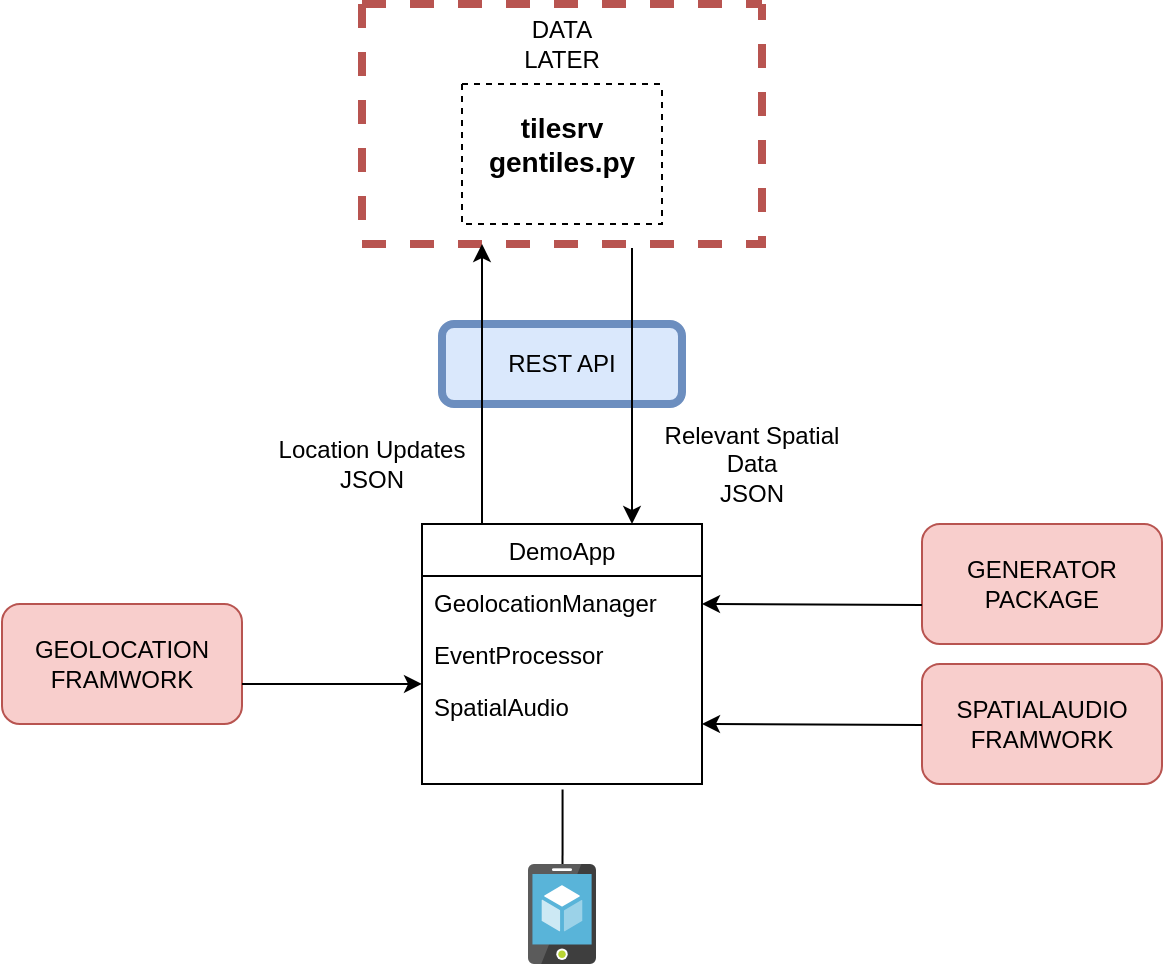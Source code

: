 <mxfile version="15.2.7" type="github">
  <diagram id="LZx6op2kRSsbX9Tu6bJf" name="Page-1">
    <mxGraphModel dx="1306" dy="699" grid="1" gridSize="10" guides="1" tooltips="1" connect="1" arrows="1" fold="1" page="1" pageScale="1" pageWidth="850" pageHeight="1100" math="0" shadow="0">
      <root>
        <mxCell id="0" />
        <mxCell id="1" parent="0" />
        <mxCell id="msbGPH_GEycGBTaVUBeU-1" value="DemoApp" style="swimlane;fontStyle=0;childLayout=stackLayout;horizontal=1;startSize=26;horizontalStack=0;resizeParent=1;resizeParentMax=0;resizeLast=0;collapsible=1;marginBottom=0;" vertex="1" parent="1">
          <mxGeometry x="330" y="310" width="140" height="130" as="geometry" />
        </mxCell>
        <mxCell id="msbGPH_GEycGBTaVUBeU-2" value="GeolocationManager" style="text;strokeColor=none;fillColor=none;align=left;verticalAlign=top;spacingLeft=4;spacingRight=4;overflow=hidden;rotatable=0;points=[[0,0.5],[1,0.5]];portConstraint=eastwest;" vertex="1" parent="msbGPH_GEycGBTaVUBeU-1">
          <mxGeometry y="26" width="140" height="26" as="geometry" />
        </mxCell>
        <mxCell id="msbGPH_GEycGBTaVUBeU-3" value="EventProcessor" style="text;strokeColor=none;fillColor=none;align=left;verticalAlign=top;spacingLeft=4;spacingRight=4;overflow=hidden;rotatable=0;points=[[0,0.5],[1,0.5]];portConstraint=eastwest;" vertex="1" parent="msbGPH_GEycGBTaVUBeU-1">
          <mxGeometry y="52" width="140" height="26" as="geometry" />
        </mxCell>
        <mxCell id="msbGPH_GEycGBTaVUBeU-4" value="SpatialAudio" style="text;strokeColor=none;fillColor=none;align=left;verticalAlign=top;spacingLeft=4;spacingRight=4;overflow=hidden;rotatable=0;points=[[0,0.5],[1,0.5]];portConstraint=eastwest;" vertex="1" parent="msbGPH_GEycGBTaVUBeU-1">
          <mxGeometry y="78" width="140" height="52" as="geometry" />
        </mxCell>
        <mxCell id="msbGPH_GEycGBTaVUBeU-5" value="" style="sketch=0;aspect=fixed;html=1;points=[];align=center;image;fontSize=12;image=img/lib/mscae/App_Service_Mobile_App.svg;" vertex="1" parent="1">
          <mxGeometry x="383" y="480" width="34" height="50" as="geometry" />
        </mxCell>
        <mxCell id="msbGPH_GEycGBTaVUBeU-6" value="GEOLOCATION&lt;br&gt;FRAMWORK" style="rounded=1;whiteSpace=wrap;html=1;fillColor=#f8cecc;strokeColor=#b85450;" vertex="1" parent="1">
          <mxGeometry x="120" y="350" width="120" height="60" as="geometry" />
        </mxCell>
        <mxCell id="msbGPH_GEycGBTaVUBeU-7" value="" style="endArrow=classic;html=1;entryX=0;entryY=0.038;entryDx=0;entryDy=0;entryPerimeter=0;" edge="1" parent="1" target="msbGPH_GEycGBTaVUBeU-4">
          <mxGeometry width="50" height="50" relative="1" as="geometry">
            <mxPoint x="240" y="390" as="sourcePoint" />
            <mxPoint x="290" y="340" as="targetPoint" />
          </mxGeometry>
        </mxCell>
        <mxCell id="msbGPH_GEycGBTaVUBeU-9" value="SPATIALAUDIO FRAMWORK" style="rounded=1;whiteSpace=wrap;html=1;fillColor=#f8cecc;strokeColor=#b85450;" vertex="1" parent="1">
          <mxGeometry x="580" y="380" width="120" height="60" as="geometry" />
        </mxCell>
        <mxCell id="msbGPH_GEycGBTaVUBeU-10" value="" style="endArrow=classic;html=1;" edge="1" parent="1">
          <mxGeometry width="50" height="50" relative="1" as="geometry">
            <mxPoint x="580" y="410.5" as="sourcePoint" />
            <mxPoint x="470" y="410" as="targetPoint" />
          </mxGeometry>
        </mxCell>
        <mxCell id="msbGPH_GEycGBTaVUBeU-11" value="GENERATOR PACKAGE" style="rounded=1;whiteSpace=wrap;html=1;fillColor=#f8cecc;strokeColor=#b85450;" vertex="1" parent="1">
          <mxGeometry x="580" y="310" width="120" height="60" as="geometry" />
        </mxCell>
        <mxCell id="msbGPH_GEycGBTaVUBeU-12" value="" style="endArrow=classic;html=1;" edge="1" parent="1">
          <mxGeometry width="50" height="50" relative="1" as="geometry">
            <mxPoint x="580" y="350.5" as="sourcePoint" />
            <mxPoint x="470" y="350" as="targetPoint" />
          </mxGeometry>
        </mxCell>
        <mxCell id="msbGPH_GEycGBTaVUBeU-13" value="" style="swimlane;startSize=0;fillColor=#f8cecc;strokeColor=#b85450;strokeWidth=4;dashed=1;" vertex="1" parent="1">
          <mxGeometry x="300" y="50" width="200" height="120" as="geometry" />
        </mxCell>
        <mxCell id="msbGPH_GEycGBTaVUBeU-16" value="DATA LATER" style="text;html=1;strokeColor=none;fillColor=none;align=center;verticalAlign=middle;whiteSpace=wrap;rounded=0;dashed=1;" vertex="1" parent="msbGPH_GEycGBTaVUBeU-13">
          <mxGeometry x="80" y="10" width="40" height="20" as="geometry" />
        </mxCell>
        <mxCell id="msbGPH_GEycGBTaVUBeU-25" value="" style="swimlane;startSize=0;dashed=1;strokeColor=#000000;fillColor=#FFFFFF;" vertex="1" parent="msbGPH_GEycGBTaVUBeU-13">
          <mxGeometry x="50" y="40" width="100" height="70" as="geometry" />
        </mxCell>
        <mxCell id="msbGPH_GEycGBTaVUBeU-26" value="&lt;b style=&quot;font-size: 14px&quot;&gt;tilesrv&lt;br&gt;gentiles.py&lt;/b&gt;" style="text;html=1;strokeColor=none;fillColor=none;align=center;verticalAlign=middle;whiteSpace=wrap;rounded=0;" vertex="1" parent="msbGPH_GEycGBTaVUBeU-25">
          <mxGeometry x="15" y="7.5" width="70" height="45" as="geometry" />
        </mxCell>
        <mxCell id="msbGPH_GEycGBTaVUBeU-15" value="" style="endArrow=none;html=1;entryX=0.502;entryY=1.053;entryDx=0;entryDy=0;entryPerimeter=0;exitX=0.508;exitY=0;exitDx=0;exitDy=0;exitPerimeter=0;" edge="1" parent="1" source="msbGPH_GEycGBTaVUBeU-5" target="msbGPH_GEycGBTaVUBeU-4">
          <mxGeometry width="50" height="50" relative="1" as="geometry">
            <mxPoint x="390" y="480" as="sourcePoint" />
            <mxPoint x="440" y="430" as="targetPoint" />
          </mxGeometry>
        </mxCell>
        <mxCell id="msbGPH_GEycGBTaVUBeU-18" value="REST API" style="rounded=1;whiteSpace=wrap;html=1;strokeWidth=4;fillColor=#dae8fc;strokeColor=#6c8ebf;" vertex="1" parent="1">
          <mxGeometry x="340" y="210" width="120" height="40" as="geometry" />
        </mxCell>
        <mxCell id="msbGPH_GEycGBTaVUBeU-20" value="" style="endArrow=classic;html=1;" edge="1" parent="1">
          <mxGeometry width="50" height="50" relative="1" as="geometry">
            <mxPoint x="360" y="310" as="sourcePoint" />
            <mxPoint x="360" y="170" as="targetPoint" />
          </mxGeometry>
        </mxCell>
        <mxCell id="msbGPH_GEycGBTaVUBeU-21" value="" style="endArrow=classic;html=1;entryX=0.75;entryY=0;entryDx=0;entryDy=0;" edge="1" parent="1" target="msbGPH_GEycGBTaVUBeU-1">
          <mxGeometry width="50" height="50" relative="1" as="geometry">
            <mxPoint x="435" y="172" as="sourcePoint" />
            <mxPoint x="490" y="130" as="targetPoint" />
          </mxGeometry>
        </mxCell>
        <mxCell id="msbGPH_GEycGBTaVUBeU-23" value="Location Updates&lt;br&gt;JSON" style="text;html=1;strokeColor=none;fillColor=none;align=center;verticalAlign=middle;whiteSpace=wrap;rounded=0;" vertex="1" parent="1">
          <mxGeometry x="250" y="250" width="110" height="60" as="geometry" />
        </mxCell>
        <mxCell id="msbGPH_GEycGBTaVUBeU-24" value="Relevant Spatial Data&lt;br&gt;JSON" style="text;html=1;strokeColor=none;fillColor=none;align=center;verticalAlign=middle;whiteSpace=wrap;rounded=0;" vertex="1" parent="1">
          <mxGeometry x="440" y="250" width="110" height="60" as="geometry" />
        </mxCell>
      </root>
    </mxGraphModel>
  </diagram>
</mxfile>
